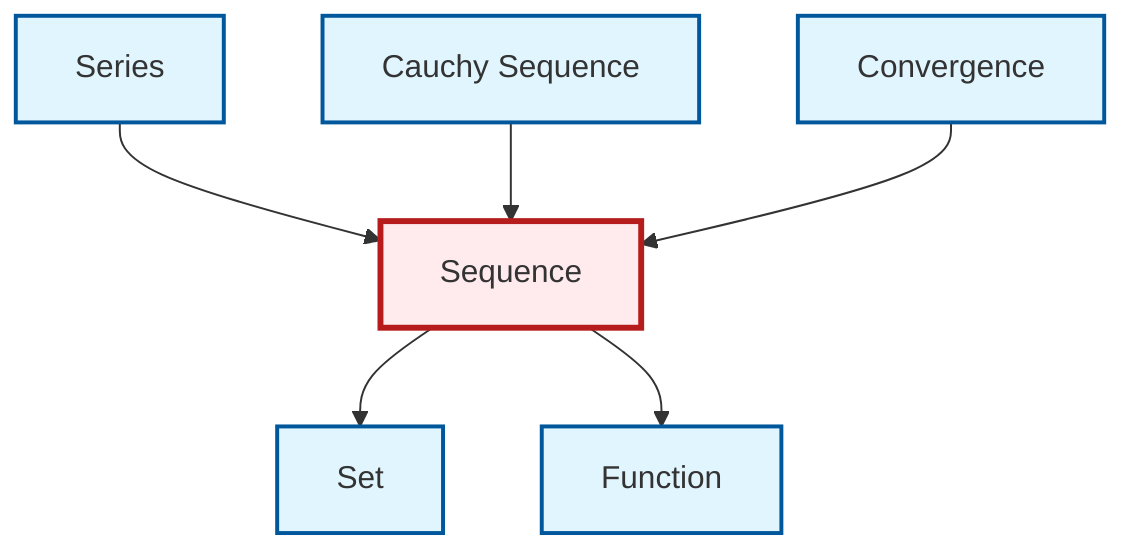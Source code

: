 graph TD
    classDef definition fill:#e1f5fe,stroke:#01579b,stroke-width:2px
    classDef theorem fill:#f3e5f5,stroke:#4a148c,stroke-width:2px
    classDef axiom fill:#fff3e0,stroke:#e65100,stroke-width:2px
    classDef example fill:#e8f5e9,stroke:#1b5e20,stroke-width:2px
    classDef current fill:#ffebee,stroke:#b71c1c,stroke-width:3px
    def-cauchy-sequence["Cauchy Sequence"]:::definition
    def-function["Function"]:::definition
    def-series["Series"]:::definition
    def-convergence["Convergence"]:::definition
    def-sequence["Sequence"]:::definition
    def-set["Set"]:::definition
    def-series --> def-sequence
    def-sequence --> def-set
    def-sequence --> def-function
    def-cauchy-sequence --> def-sequence
    def-convergence --> def-sequence
    class def-sequence current